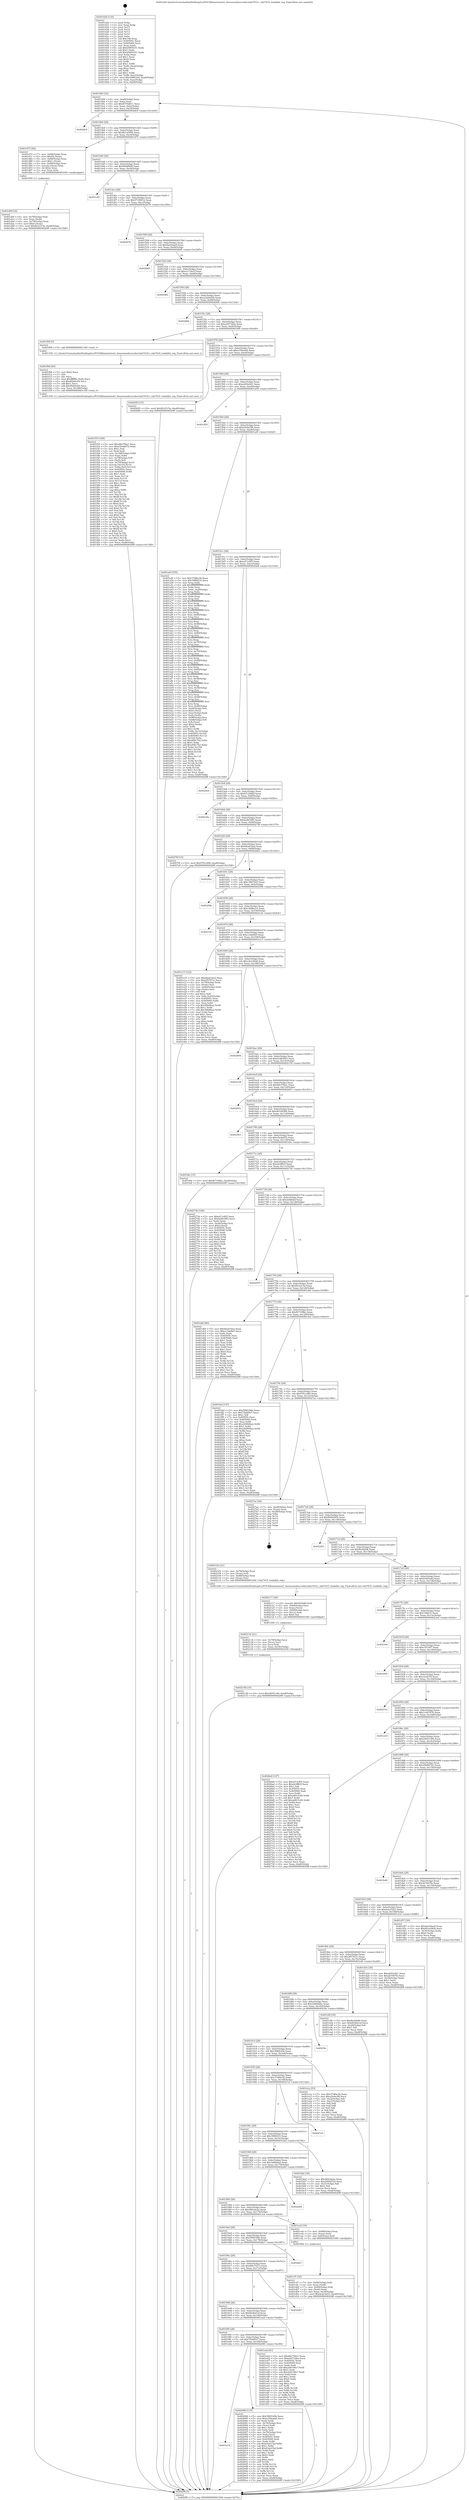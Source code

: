 digraph "0x401420" {
  label = "0x401420 (/mnt/c/Users/mathe/Desktop/tcc/POCII/binaries/extr_linuxsoundsoccodecstda7419.c_tda7419_readable_reg_Final-ollvm.out::main(0))"
  labelloc = "t"
  node[shape=record]

  Entry [label="",width=0.3,height=0.3,shape=circle,fillcolor=black,style=filled]
  "0x401494" [label="{
     0x401494 [32]\l
     | [instrs]\l
     &nbsp;&nbsp;0x401494 \<+6\>: mov -0xa8(%rbp),%eax\l
     &nbsp;&nbsp;0x40149a \<+2\>: mov %eax,%ecx\l
     &nbsp;&nbsp;0x40149c \<+6\>: sub $0x83702811,%ecx\l
     &nbsp;&nbsp;0x4014a2 \<+6\>: mov %eax,-0xbc(%rbp)\l
     &nbsp;&nbsp;0x4014a8 \<+6\>: mov %ecx,-0xc0(%rbp)\l
     &nbsp;&nbsp;0x4014ae \<+6\>: je 00000000004028c9 \<main+0x14a9\>\l
  }"]
  "0x4028c9" [label="{
     0x4028c9\l
  }", style=dashed]
  "0x4014b4" [label="{
     0x4014b4 [28]\l
     | [instrs]\l
     &nbsp;&nbsp;0x4014b4 \<+5\>: jmp 00000000004014b9 \<main+0x99\>\l
     &nbsp;&nbsp;0x4014b9 \<+6\>: mov -0xbc(%rbp),%eax\l
     &nbsp;&nbsp;0x4014bf \<+5\>: sub $0x8b1e0404,%eax\l
     &nbsp;&nbsp;0x4014c4 \<+6\>: mov %eax,-0xc4(%rbp)\l
     &nbsp;&nbsp;0x4014ca \<+6\>: je 0000000000401d75 \<main+0x955\>\l
  }"]
  Exit [label="",width=0.3,height=0.3,shape=circle,fillcolor=black,style=filled,peripheries=2]
  "0x401d75" [label="{
     0x401d75 [42]\l
     | [instrs]\l
     &nbsp;&nbsp;0x401d75 \<+7\>: mov -0x88(%rbp),%rax\l
     &nbsp;&nbsp;0x401d7c \<+6\>: movl $0x64,(%rax)\l
     &nbsp;&nbsp;0x401d82 \<+4\>: mov -0x80(%rbp),%rax\l
     &nbsp;&nbsp;0x401d86 \<+6\>: movl $0x1,(%rax)\l
     &nbsp;&nbsp;0x401d8c \<+4\>: mov -0x80(%rbp),%rax\l
     &nbsp;&nbsp;0x401d90 \<+3\>: movslq (%rax),%rax\l
     &nbsp;&nbsp;0x401d93 \<+4\>: shl $0x2,%rax\l
     &nbsp;&nbsp;0x401d97 \<+3\>: mov %rax,%rdi\l
     &nbsp;&nbsp;0x401d9a \<+5\>: call 0000000000401050 \<malloc@plt\>\l
     | [calls]\l
     &nbsp;&nbsp;0x401050 \{1\} (unknown)\l
  }"]
  "0x4014d0" [label="{
     0x4014d0 [28]\l
     | [instrs]\l
     &nbsp;&nbsp;0x4014d0 \<+5\>: jmp 00000000004014d5 \<main+0xb5\>\l
     &nbsp;&nbsp;0x4014d5 \<+6\>: mov -0xbc(%rbp),%eax\l
     &nbsp;&nbsp;0x4014db \<+5\>: sub $0x8f4df6d9,%eax\l
     &nbsp;&nbsp;0x4014e0 \<+6\>: mov %eax,-0xc8(%rbp)\l
     &nbsp;&nbsp;0x4014e6 \<+6\>: je 0000000000401cd5 \<main+0x8b5\>\l
  }"]
  "0x402149" [label="{
     0x402149 [15]\l
     | [instrs]\l
     &nbsp;&nbsp;0x402149 \<+10\>: movl $0x24051c84,-0xa8(%rbp)\l
     &nbsp;&nbsp;0x402153 \<+5\>: jmp 00000000004029ff \<main+0x15df\>\l
  }"]
  "0x401cd5" [label="{
     0x401cd5\l
  }", style=dashed]
  "0x4014ec" [label="{
     0x4014ec [28]\l
     | [instrs]\l
     &nbsp;&nbsp;0x4014ec \<+5\>: jmp 00000000004014f1 \<main+0xd1\>\l
     &nbsp;&nbsp;0x4014f1 \<+6\>: mov -0xbc(%rbp),%eax\l
     &nbsp;&nbsp;0x4014f7 \<+5\>: sub $0x971f6812,%eax\l
     &nbsp;&nbsp;0x4014fc \<+6\>: mov %eax,-0xcc(%rbp)\l
     &nbsp;&nbsp;0x401502 \<+6\>: je 0000000000402676 \<main+0x1256\>\l
  }"]
  "0x402134" [label="{
     0x402134 [21]\l
     | [instrs]\l
     &nbsp;&nbsp;0x402134 \<+4\>: mov -0x78(%rbp),%rcx\l
     &nbsp;&nbsp;0x402138 \<+3\>: mov (%rcx),%rcx\l
     &nbsp;&nbsp;0x40213b \<+3\>: mov %rcx,%rdi\l
     &nbsp;&nbsp;0x40213e \<+6\>: mov %eax,-0x18c(%rbp)\l
     &nbsp;&nbsp;0x402144 \<+5\>: call 0000000000401030 \<free@plt\>\l
     | [calls]\l
     &nbsp;&nbsp;0x401030 \{1\} (unknown)\l
  }"]
  "0x402676" [label="{
     0x402676\l
  }", style=dashed]
  "0x401508" [label="{
     0x401508 [28]\l
     | [instrs]\l
     &nbsp;&nbsp;0x401508 \<+5\>: jmp 000000000040150d \<main+0xed\>\l
     &nbsp;&nbsp;0x40150d \<+6\>: mov -0xbc(%rbp),%eax\l
     &nbsp;&nbsp;0x401513 \<+5\>: sub $0x9ae5daa9,%eax\l
     &nbsp;&nbsp;0x401518 \<+6\>: mov %eax,-0xd0(%rbp)\l
     &nbsp;&nbsp;0x40151e \<+6\>: je 0000000000402685 \<main+0x1265\>\l
  }"]
  "0x402117" [label="{
     0x402117 [29]\l
     | [instrs]\l
     &nbsp;&nbsp;0x402117 \<+10\>: movabs $0x4030d6,%rdi\l
     &nbsp;&nbsp;0x402121 \<+4\>: mov -0x68(%rbp),%rcx\l
     &nbsp;&nbsp;0x402125 \<+2\>: mov %eax,(%rcx)\l
     &nbsp;&nbsp;0x402127 \<+4\>: mov -0x68(%rbp),%rcx\l
     &nbsp;&nbsp;0x40212b \<+2\>: mov (%rcx),%esi\l
     &nbsp;&nbsp;0x40212d \<+2\>: mov $0x0,%al\l
     &nbsp;&nbsp;0x40212f \<+5\>: call 0000000000401040 \<printf@plt\>\l
     | [calls]\l
     &nbsp;&nbsp;0x401040 \{1\} (unknown)\l
  }"]
  "0x402685" [label="{
     0x402685\l
  }", style=dashed]
  "0x401524" [label="{
     0x401524 [28]\l
     | [instrs]\l
     &nbsp;&nbsp;0x401524 \<+5\>: jmp 0000000000401529 \<main+0x109\>\l
     &nbsp;&nbsp;0x401529 \<+6\>: mov -0xbc(%rbp),%eax\l
     &nbsp;&nbsp;0x40152f \<+5\>: sub $0xa1c7da1f,%eax\l
     &nbsp;&nbsp;0x401534 \<+6\>: mov %eax,-0xd4(%rbp)\l
     &nbsp;&nbsp;0x40153a \<+6\>: je 000000000040296b \<main+0x154b\>\l
  }"]
  "0x401a10" [label="{
     0x401a10\l
  }", style=dashed]
  "0x40296b" [label="{
     0x40296b\l
  }", style=dashed]
  "0x401540" [label="{
     0x401540 [28]\l
     | [instrs]\l
     &nbsp;&nbsp;0x401540 \<+5\>: jmp 0000000000401545 \<main+0x125\>\l
     &nbsp;&nbsp;0x401545 \<+6\>: mov -0xbc(%rbp),%eax\l
     &nbsp;&nbsp;0x40154b \<+5\>: sub $0xa2284d36,%eax\l
     &nbsp;&nbsp;0x401550 \<+6\>: mov %eax,-0xd8(%rbp)\l
     &nbsp;&nbsp;0x401556 \<+6\>: je 000000000040280b \<main+0x13eb\>\l
  }"]
  "0x402080" [label="{
     0x402080 [115]\l
     | [instrs]\l
     &nbsp;&nbsp;0x402080 \<+5\>: mov $0x599f100b,%eax\l
     &nbsp;&nbsp;0x402085 \<+5\>: mov $0xa358eb44,%ecx\l
     &nbsp;&nbsp;0x40208a \<+2\>: xor %edx,%edx\l
     &nbsp;&nbsp;0x40208c \<+4\>: mov -0x70(%rbp),%rsi\l
     &nbsp;&nbsp;0x402090 \<+2\>: mov (%rsi),%edi\l
     &nbsp;&nbsp;0x402092 \<+3\>: sub $0x1,%edx\l
     &nbsp;&nbsp;0x402095 \<+2\>: sub %edx,%edi\l
     &nbsp;&nbsp;0x402097 \<+4\>: mov -0x70(%rbp),%rsi\l
     &nbsp;&nbsp;0x40209b \<+2\>: mov %edi,(%rsi)\l
     &nbsp;&nbsp;0x40209d \<+7\>: mov 0x40505c,%edx\l
     &nbsp;&nbsp;0x4020a4 \<+7\>: mov 0x405060,%edi\l
     &nbsp;&nbsp;0x4020ab \<+3\>: mov %edx,%r8d\l
     &nbsp;&nbsp;0x4020ae \<+7\>: sub $0x63ab15af,%r8d\l
     &nbsp;&nbsp;0x4020b5 \<+4\>: sub $0x1,%r8d\l
     &nbsp;&nbsp;0x4020b9 \<+7\>: add $0x63ab15af,%r8d\l
     &nbsp;&nbsp;0x4020c0 \<+4\>: imul %r8d,%edx\l
     &nbsp;&nbsp;0x4020c4 \<+3\>: and $0x1,%edx\l
     &nbsp;&nbsp;0x4020c7 \<+3\>: cmp $0x0,%edx\l
     &nbsp;&nbsp;0x4020ca \<+4\>: sete %r9b\l
     &nbsp;&nbsp;0x4020ce \<+3\>: cmp $0xa,%edi\l
     &nbsp;&nbsp;0x4020d1 \<+4\>: setl %r10b\l
     &nbsp;&nbsp;0x4020d5 \<+3\>: mov %r9b,%r11b\l
     &nbsp;&nbsp;0x4020d8 \<+3\>: and %r10b,%r11b\l
     &nbsp;&nbsp;0x4020db \<+3\>: xor %r10b,%r9b\l
     &nbsp;&nbsp;0x4020de \<+3\>: or %r9b,%r11b\l
     &nbsp;&nbsp;0x4020e1 \<+4\>: test $0x1,%r11b\l
     &nbsp;&nbsp;0x4020e5 \<+3\>: cmovne %ecx,%eax\l
     &nbsp;&nbsp;0x4020e8 \<+6\>: mov %eax,-0xa8(%rbp)\l
     &nbsp;&nbsp;0x4020ee \<+5\>: jmp 00000000004029ff \<main+0x15df\>\l
  }"]
  "0x40280b" [label="{
     0x40280b\l
  }", style=dashed]
  "0x40155c" [label="{
     0x40155c [28]\l
     | [instrs]\l
     &nbsp;&nbsp;0x40155c \<+5\>: jmp 0000000000401561 \<main+0x141\>\l
     &nbsp;&nbsp;0x401561 \<+6\>: mov -0xbc(%rbp),%eax\l
     &nbsp;&nbsp;0x401567 \<+5\>: sub $0xa30732ba,%eax\l
     &nbsp;&nbsp;0x40156c \<+6\>: mov %eax,-0xdc(%rbp)\l
     &nbsp;&nbsp;0x401572 \<+6\>: je 0000000000401f08 \<main+0xae8\>\l
  }"]
  "0x401f35" [label="{
     0x401f35 [169]\l
     | [instrs]\l
     &nbsp;&nbsp;0x401f35 \<+5\>: mov $0xd6e75be1,%ecx\l
     &nbsp;&nbsp;0x401f3a \<+5\>: mov $0xe5e4dd7b,%edx\l
     &nbsp;&nbsp;0x401f3f \<+3\>: mov $0x1,%sil\l
     &nbsp;&nbsp;0x401f42 \<+2\>: xor %edi,%edi\l
     &nbsp;&nbsp;0x401f44 \<+7\>: mov -0x188(%rbp),%r8d\l
     &nbsp;&nbsp;0x401f4b \<+4\>: imul %eax,%r8d\l
     &nbsp;&nbsp;0x401f4f \<+4\>: mov -0x78(%rbp),%r9\l
     &nbsp;&nbsp;0x401f53 \<+3\>: mov (%r9),%r9\l
     &nbsp;&nbsp;0x401f56 \<+4\>: mov -0x70(%rbp),%r10\l
     &nbsp;&nbsp;0x401f5a \<+3\>: movslq (%r10),%r10\l
     &nbsp;&nbsp;0x401f5d \<+4\>: mov %r8d,(%r9,%r10,4)\l
     &nbsp;&nbsp;0x401f61 \<+7\>: mov 0x40505c,%eax\l
     &nbsp;&nbsp;0x401f68 \<+8\>: mov 0x405060,%r8d\l
     &nbsp;&nbsp;0x401f70 \<+3\>: sub $0x1,%edi\l
     &nbsp;&nbsp;0x401f73 \<+3\>: mov %eax,%r11d\l
     &nbsp;&nbsp;0x401f76 \<+3\>: add %edi,%r11d\l
     &nbsp;&nbsp;0x401f79 \<+4\>: imul %r11d,%eax\l
     &nbsp;&nbsp;0x401f7d \<+3\>: and $0x1,%eax\l
     &nbsp;&nbsp;0x401f80 \<+3\>: cmp $0x0,%eax\l
     &nbsp;&nbsp;0x401f83 \<+3\>: sete %bl\l
     &nbsp;&nbsp;0x401f86 \<+4\>: cmp $0xa,%r8d\l
     &nbsp;&nbsp;0x401f8a \<+4\>: setl %r14b\l
     &nbsp;&nbsp;0x401f8e \<+3\>: mov %bl,%r15b\l
     &nbsp;&nbsp;0x401f91 \<+4\>: xor $0xff,%r15b\l
     &nbsp;&nbsp;0x401f95 \<+3\>: mov %r14b,%r12b\l
     &nbsp;&nbsp;0x401f98 \<+4\>: xor $0xff,%r12b\l
     &nbsp;&nbsp;0x401f9c \<+4\>: xor $0x0,%sil\l
     &nbsp;&nbsp;0x401fa0 \<+3\>: mov %r15b,%r13b\l
     &nbsp;&nbsp;0x401fa3 \<+4\>: and $0x0,%r13b\l
     &nbsp;&nbsp;0x401fa7 \<+3\>: and %sil,%bl\l
     &nbsp;&nbsp;0x401faa \<+3\>: mov %r12b,%al\l
     &nbsp;&nbsp;0x401fad \<+2\>: and $0x0,%al\l
     &nbsp;&nbsp;0x401faf \<+3\>: and %sil,%r14b\l
     &nbsp;&nbsp;0x401fb2 \<+3\>: or %bl,%r13b\l
     &nbsp;&nbsp;0x401fb5 \<+3\>: or %r14b,%al\l
     &nbsp;&nbsp;0x401fb8 \<+3\>: xor %al,%r13b\l
     &nbsp;&nbsp;0x401fbb \<+3\>: or %r12b,%r15b\l
     &nbsp;&nbsp;0x401fbe \<+4\>: xor $0xff,%r15b\l
     &nbsp;&nbsp;0x401fc2 \<+4\>: or $0x0,%sil\l
     &nbsp;&nbsp;0x401fc6 \<+3\>: and %sil,%r15b\l
     &nbsp;&nbsp;0x401fc9 \<+3\>: or %r15b,%r13b\l
     &nbsp;&nbsp;0x401fcc \<+4\>: test $0x1,%r13b\l
     &nbsp;&nbsp;0x401fd0 \<+3\>: cmovne %edx,%ecx\l
     &nbsp;&nbsp;0x401fd3 \<+6\>: mov %ecx,-0xa8(%rbp)\l
     &nbsp;&nbsp;0x401fd9 \<+5\>: jmp 00000000004029ff \<main+0x15df\>\l
  }"]
  "0x401f08" [label="{
     0x401f08 [5]\l
     | [instrs]\l
     &nbsp;&nbsp;0x401f08 \<+5\>: call 0000000000401160 \<next_i\>\l
     | [calls]\l
     &nbsp;&nbsp;0x401160 \{1\} (/mnt/c/Users/mathe/Desktop/tcc/POCII/binaries/extr_linuxsoundsoccodecstda7419.c_tda7419_readable_reg_Final-ollvm.out::next_i)\l
  }"]
  "0x401578" [label="{
     0x401578 [28]\l
     | [instrs]\l
     &nbsp;&nbsp;0x401578 \<+5\>: jmp 000000000040157d \<main+0x15d\>\l
     &nbsp;&nbsp;0x40157d \<+6\>: mov -0xbc(%rbp),%eax\l
     &nbsp;&nbsp;0x401583 \<+5\>: sub $0xa358eb44,%eax\l
     &nbsp;&nbsp;0x401588 \<+6\>: mov %eax,-0xe0(%rbp)\l
     &nbsp;&nbsp;0x40158e \<+6\>: je 00000000004020f3 \<main+0xcd3\>\l
  }"]
  "0x401f0d" [label="{
     0x401f0d [40]\l
     | [instrs]\l
     &nbsp;&nbsp;0x401f0d \<+5\>: mov $0x2,%ecx\l
     &nbsp;&nbsp;0x401f12 \<+1\>: cltd\l
     &nbsp;&nbsp;0x401f13 \<+2\>: idiv %ecx\l
     &nbsp;&nbsp;0x401f15 \<+6\>: imul $0xfffffffe,%edx,%ecx\l
     &nbsp;&nbsp;0x401f1b \<+6\>: sub $0x4f2b6c84,%ecx\l
     &nbsp;&nbsp;0x401f21 \<+3\>: add $0x1,%ecx\l
     &nbsp;&nbsp;0x401f24 \<+6\>: add $0x4f2b6c84,%ecx\l
     &nbsp;&nbsp;0x401f2a \<+6\>: mov %ecx,-0x188(%rbp)\l
     &nbsp;&nbsp;0x401f30 \<+5\>: call 0000000000401160 \<next_i\>\l
     | [calls]\l
     &nbsp;&nbsp;0x401160 \{1\} (/mnt/c/Users/mathe/Desktop/tcc/POCII/binaries/extr_linuxsoundsoccodecstda7419.c_tda7419_readable_reg_Final-ollvm.out::next_i)\l
  }"]
  "0x4020f3" [label="{
     0x4020f3 [15]\l
     | [instrs]\l
     &nbsp;&nbsp;0x4020f3 \<+10\>: movl $0xf0c2315a,-0xa8(%rbp)\l
     &nbsp;&nbsp;0x4020fd \<+5\>: jmp 00000000004029ff \<main+0x15df\>\l
  }"]
  "0x401594" [label="{
     0x401594 [28]\l
     | [instrs]\l
     &nbsp;&nbsp;0x401594 \<+5\>: jmp 0000000000401599 \<main+0x179\>\l
     &nbsp;&nbsp;0x401599 \<+6\>: mov -0xbc(%rbp),%eax\l
     &nbsp;&nbsp;0x40159f \<+5\>: sub $0xa493e421,%eax\l
     &nbsp;&nbsp;0x4015a4 \<+6\>: mov %eax,-0xe4(%rbp)\l
     &nbsp;&nbsp;0x4015aa \<+6\>: je 0000000000401d39 \<main+0x919\>\l
  }"]
  "0x4019f4" [label="{
     0x4019f4 [28]\l
     | [instrs]\l
     &nbsp;&nbsp;0x4019f4 \<+5\>: jmp 00000000004019f9 \<main+0x5d9\>\l
     &nbsp;&nbsp;0x4019f9 \<+6\>: mov -0xbc(%rbp),%eax\l
     &nbsp;&nbsp;0x4019ff \<+5\>: sub $0x75afd5e7,%eax\l
     &nbsp;&nbsp;0x401a04 \<+6\>: mov %eax,-0x184(%rbp)\l
     &nbsp;&nbsp;0x401a0a \<+6\>: je 0000000000402080 \<main+0xc60\>\l
  }"]
  "0x401d39" [label="{
     0x401d39\l
  }", style=dashed]
  "0x4015b0" [label="{
     0x4015b0 [28]\l
     | [instrs]\l
     &nbsp;&nbsp;0x4015b0 \<+5\>: jmp 00000000004015b5 \<main+0x195\>\l
     &nbsp;&nbsp;0x4015b5 \<+6\>: mov -0xbc(%rbp),%eax\l
     &nbsp;&nbsp;0x4015bb \<+5\>: sub $0xa5e9a3f6,%eax\l
     &nbsp;&nbsp;0x4015c0 \<+6\>: mov %eax,-0xe8(%rbp)\l
     &nbsp;&nbsp;0x4015c6 \<+6\>: je 0000000000401a4f \<main+0x62f\>\l
  }"]
  "0x401ead" [label="{
     0x401ead [91]\l
     | [instrs]\l
     &nbsp;&nbsp;0x401ead \<+5\>: mov $0xd6e75be1,%eax\l
     &nbsp;&nbsp;0x401eb2 \<+5\>: mov $0xa30732ba,%ecx\l
     &nbsp;&nbsp;0x401eb7 \<+7\>: mov 0x40505c,%edx\l
     &nbsp;&nbsp;0x401ebe \<+7\>: mov 0x405060,%esi\l
     &nbsp;&nbsp;0x401ec5 \<+2\>: mov %edx,%edi\l
     &nbsp;&nbsp;0x401ec7 \<+6\>: add $0x2d4196a7,%edi\l
     &nbsp;&nbsp;0x401ecd \<+3\>: sub $0x1,%edi\l
     &nbsp;&nbsp;0x401ed0 \<+6\>: sub $0x2d4196a7,%edi\l
     &nbsp;&nbsp;0x401ed6 \<+3\>: imul %edi,%edx\l
     &nbsp;&nbsp;0x401ed9 \<+3\>: and $0x1,%edx\l
     &nbsp;&nbsp;0x401edc \<+3\>: cmp $0x0,%edx\l
     &nbsp;&nbsp;0x401edf \<+4\>: sete %r8b\l
     &nbsp;&nbsp;0x401ee3 \<+3\>: cmp $0xa,%esi\l
     &nbsp;&nbsp;0x401ee6 \<+4\>: setl %r9b\l
     &nbsp;&nbsp;0x401eea \<+3\>: mov %r8b,%r10b\l
     &nbsp;&nbsp;0x401eed \<+3\>: and %r9b,%r10b\l
     &nbsp;&nbsp;0x401ef0 \<+3\>: xor %r9b,%r8b\l
     &nbsp;&nbsp;0x401ef3 \<+3\>: or %r8b,%r10b\l
     &nbsp;&nbsp;0x401ef6 \<+4\>: test $0x1,%r10b\l
     &nbsp;&nbsp;0x401efa \<+3\>: cmovne %ecx,%eax\l
     &nbsp;&nbsp;0x401efd \<+6\>: mov %eax,-0xa8(%rbp)\l
     &nbsp;&nbsp;0x401f03 \<+5\>: jmp 00000000004029ff \<main+0x15df\>\l
  }"]
  "0x401a4f" [label="{
     0x401a4f [355]\l
     | [instrs]\l
     &nbsp;&nbsp;0x401a4f \<+5\>: mov $0x37df4e3b,%eax\l
     &nbsp;&nbsp;0x401a54 \<+5\>: mov $0x39f9f233,%ecx\l
     &nbsp;&nbsp;0x401a59 \<+3\>: mov %rsp,%rdx\l
     &nbsp;&nbsp;0x401a5c \<+4\>: add $0xfffffffffffffff0,%rdx\l
     &nbsp;&nbsp;0x401a60 \<+3\>: mov %rdx,%rsp\l
     &nbsp;&nbsp;0x401a63 \<+7\>: mov %rdx,-0xa0(%rbp)\l
     &nbsp;&nbsp;0x401a6a \<+3\>: mov %rsp,%rdx\l
     &nbsp;&nbsp;0x401a6d \<+4\>: add $0xfffffffffffffff0,%rdx\l
     &nbsp;&nbsp;0x401a71 \<+3\>: mov %rdx,%rsp\l
     &nbsp;&nbsp;0x401a74 \<+3\>: mov %rsp,%rsi\l
     &nbsp;&nbsp;0x401a77 \<+4\>: add $0xfffffffffffffff0,%rsi\l
     &nbsp;&nbsp;0x401a7b \<+3\>: mov %rsi,%rsp\l
     &nbsp;&nbsp;0x401a7e \<+7\>: mov %rsi,-0x98(%rbp)\l
     &nbsp;&nbsp;0x401a85 \<+3\>: mov %rsp,%rsi\l
     &nbsp;&nbsp;0x401a88 \<+4\>: add $0xfffffffffffffff0,%rsi\l
     &nbsp;&nbsp;0x401a8c \<+3\>: mov %rsi,%rsp\l
     &nbsp;&nbsp;0x401a8f \<+7\>: mov %rsi,-0x90(%rbp)\l
     &nbsp;&nbsp;0x401a96 \<+3\>: mov %rsp,%rsi\l
     &nbsp;&nbsp;0x401a99 \<+4\>: add $0xfffffffffffffff0,%rsi\l
     &nbsp;&nbsp;0x401a9d \<+3\>: mov %rsi,%rsp\l
     &nbsp;&nbsp;0x401aa0 \<+7\>: mov %rsi,-0x88(%rbp)\l
     &nbsp;&nbsp;0x401aa7 \<+3\>: mov %rsp,%rsi\l
     &nbsp;&nbsp;0x401aaa \<+4\>: add $0xfffffffffffffff0,%rsi\l
     &nbsp;&nbsp;0x401aae \<+3\>: mov %rsi,%rsp\l
     &nbsp;&nbsp;0x401ab1 \<+4\>: mov %rsi,-0x80(%rbp)\l
     &nbsp;&nbsp;0x401ab5 \<+3\>: mov %rsp,%rsi\l
     &nbsp;&nbsp;0x401ab8 \<+4\>: add $0xfffffffffffffff0,%rsi\l
     &nbsp;&nbsp;0x401abc \<+3\>: mov %rsi,%rsp\l
     &nbsp;&nbsp;0x401abf \<+4\>: mov %rsi,-0x78(%rbp)\l
     &nbsp;&nbsp;0x401ac3 \<+3\>: mov %rsp,%rsi\l
     &nbsp;&nbsp;0x401ac6 \<+4\>: add $0xfffffffffffffff0,%rsi\l
     &nbsp;&nbsp;0x401aca \<+3\>: mov %rsi,%rsp\l
     &nbsp;&nbsp;0x401acd \<+4\>: mov %rsi,-0x70(%rbp)\l
     &nbsp;&nbsp;0x401ad1 \<+3\>: mov %rsp,%rsi\l
     &nbsp;&nbsp;0x401ad4 \<+4\>: add $0xfffffffffffffff0,%rsi\l
     &nbsp;&nbsp;0x401ad8 \<+3\>: mov %rsi,%rsp\l
     &nbsp;&nbsp;0x401adb \<+4\>: mov %rsi,-0x68(%rbp)\l
     &nbsp;&nbsp;0x401adf \<+3\>: mov %rsp,%rsi\l
     &nbsp;&nbsp;0x401ae2 \<+4\>: add $0xfffffffffffffff0,%rsi\l
     &nbsp;&nbsp;0x401ae6 \<+3\>: mov %rsi,%rsp\l
     &nbsp;&nbsp;0x401ae9 \<+4\>: mov %rsi,-0x60(%rbp)\l
     &nbsp;&nbsp;0x401aed \<+3\>: mov %rsp,%rsi\l
     &nbsp;&nbsp;0x401af0 \<+4\>: add $0xfffffffffffffff0,%rsi\l
     &nbsp;&nbsp;0x401af4 \<+3\>: mov %rsi,%rsp\l
     &nbsp;&nbsp;0x401af7 \<+4\>: mov %rsi,-0x58(%rbp)\l
     &nbsp;&nbsp;0x401afb \<+3\>: mov %rsp,%rsi\l
     &nbsp;&nbsp;0x401afe \<+4\>: add $0xfffffffffffffff0,%rsi\l
     &nbsp;&nbsp;0x401b02 \<+3\>: mov %rsi,%rsp\l
     &nbsp;&nbsp;0x401b05 \<+4\>: mov %rsi,-0x50(%rbp)\l
     &nbsp;&nbsp;0x401b09 \<+3\>: mov %rsp,%rsi\l
     &nbsp;&nbsp;0x401b0c \<+4\>: add $0xfffffffffffffff0,%rsi\l
     &nbsp;&nbsp;0x401b10 \<+3\>: mov %rsi,%rsp\l
     &nbsp;&nbsp;0x401b13 \<+4\>: mov %rsi,-0x48(%rbp)\l
     &nbsp;&nbsp;0x401b17 \<+3\>: mov %rsp,%rsi\l
     &nbsp;&nbsp;0x401b1a \<+4\>: add $0xfffffffffffffff0,%rsi\l
     &nbsp;&nbsp;0x401b1e \<+3\>: mov %rsi,%rsp\l
     &nbsp;&nbsp;0x401b21 \<+4\>: mov %rsi,-0x40(%rbp)\l
     &nbsp;&nbsp;0x401b25 \<+7\>: mov -0xa0(%rbp),%rsi\l
     &nbsp;&nbsp;0x401b2c \<+6\>: movl $0x0,(%rsi)\l
     &nbsp;&nbsp;0x401b32 \<+6\>: mov -0xac(%rbp),%edi\l
     &nbsp;&nbsp;0x401b38 \<+2\>: mov %edi,(%rdx)\l
     &nbsp;&nbsp;0x401b3a \<+7\>: mov -0x98(%rbp),%rsi\l
     &nbsp;&nbsp;0x401b41 \<+7\>: mov -0xb8(%rbp),%r8\l
     &nbsp;&nbsp;0x401b48 \<+3\>: mov %r8,(%rsi)\l
     &nbsp;&nbsp;0x401b4b \<+3\>: cmpl $0x2,(%rdx)\l
     &nbsp;&nbsp;0x401b4e \<+4\>: setne %r9b\l
     &nbsp;&nbsp;0x401b52 \<+4\>: and $0x1,%r9b\l
     &nbsp;&nbsp;0x401b56 \<+4\>: mov %r9b,-0x31(%rbp)\l
     &nbsp;&nbsp;0x401b5a \<+8\>: mov 0x40505c,%r10d\l
     &nbsp;&nbsp;0x401b62 \<+8\>: mov 0x405060,%r11d\l
     &nbsp;&nbsp;0x401b6a \<+3\>: mov %r10d,%ebx\l
     &nbsp;&nbsp;0x401b6d \<+6\>: sub $0xd9bc7b2,%ebx\l
     &nbsp;&nbsp;0x401b73 \<+3\>: sub $0x1,%ebx\l
     &nbsp;&nbsp;0x401b76 \<+6\>: add $0xd9bc7b2,%ebx\l
     &nbsp;&nbsp;0x401b7c \<+4\>: imul %ebx,%r10d\l
     &nbsp;&nbsp;0x401b80 \<+4\>: and $0x1,%r10d\l
     &nbsp;&nbsp;0x401b84 \<+4\>: cmp $0x0,%r10d\l
     &nbsp;&nbsp;0x401b88 \<+4\>: sete %r9b\l
     &nbsp;&nbsp;0x401b8c \<+4\>: cmp $0xa,%r11d\l
     &nbsp;&nbsp;0x401b90 \<+4\>: setl %r14b\l
     &nbsp;&nbsp;0x401b94 \<+3\>: mov %r9b,%r15b\l
     &nbsp;&nbsp;0x401b97 \<+3\>: and %r14b,%r15b\l
     &nbsp;&nbsp;0x401b9a \<+3\>: xor %r14b,%r9b\l
     &nbsp;&nbsp;0x401b9d \<+3\>: or %r9b,%r15b\l
     &nbsp;&nbsp;0x401ba0 \<+4\>: test $0x1,%r15b\l
     &nbsp;&nbsp;0x401ba4 \<+3\>: cmovne %ecx,%eax\l
     &nbsp;&nbsp;0x401ba7 \<+6\>: mov %eax,-0xa8(%rbp)\l
     &nbsp;&nbsp;0x401bad \<+5\>: jmp 00000000004029ff \<main+0x15df\>\l
  }"]
  "0x4015cc" [label="{
     0x4015cc [28]\l
     | [instrs]\l
     &nbsp;&nbsp;0x4015cc \<+5\>: jmp 00000000004015d1 \<main+0x1b1\>\l
     &nbsp;&nbsp;0x4015d1 \<+6\>: mov -0xbc(%rbp),%eax\l
     &nbsp;&nbsp;0x4015d7 \<+5\>: sub $0xaf13cf65,%eax\l
     &nbsp;&nbsp;0x4015dc \<+6\>: mov %eax,-0xec(%rbp)\l
     &nbsp;&nbsp;0x4015e2 \<+6\>: je 00000000004029e8 \<main+0x15c8\>\l
  }"]
  "0x4019d8" [label="{
     0x4019d8 [28]\l
     | [instrs]\l
     &nbsp;&nbsp;0x4019d8 \<+5\>: jmp 00000000004019dd \<main+0x5bd\>\l
     &nbsp;&nbsp;0x4019dd \<+6\>: mov -0xbc(%rbp),%eax\l
     &nbsp;&nbsp;0x4019e3 \<+5\>: sub $0x6b3bd1ef,%eax\l
     &nbsp;&nbsp;0x4019e8 \<+6\>: mov %eax,-0x180(%rbp)\l
     &nbsp;&nbsp;0x4019ee \<+6\>: je 0000000000401ead \<main+0xa8d\>\l
  }"]
  "0x4029e8" [label="{
     0x4029e8\l
  }", style=dashed]
  "0x4015e8" [label="{
     0x4015e8 [28]\l
     | [instrs]\l
     &nbsp;&nbsp;0x4015e8 \<+5\>: jmp 00000000004015ed \<main+0x1cd\>\l
     &nbsp;&nbsp;0x4015ed \<+6\>: mov -0xbc(%rbp),%eax\l
     &nbsp;&nbsp;0x4015f3 \<+5\>: sub $0xb7c20fdd,%eax\l
     &nbsp;&nbsp;0x4015f8 \<+6\>: mov %eax,-0xf0(%rbp)\l
     &nbsp;&nbsp;0x4015fe \<+6\>: je 000000000040234a \<main+0xf2a\>\l
  }"]
  "0x4022b7" [label="{
     0x4022b7\l
  }", style=dashed]
  "0x40234a" [label="{
     0x40234a\l
  }", style=dashed]
  "0x401604" [label="{
     0x401604 [28]\l
     | [instrs]\l
     &nbsp;&nbsp;0x401604 \<+5\>: jmp 0000000000401609 \<main+0x1e9\>\l
     &nbsp;&nbsp;0x401609 \<+6\>: mov -0xbc(%rbp),%eax\l
     &nbsp;&nbsp;0x40160f \<+5\>: sub $0xba9039f3,%eax\l
     &nbsp;&nbsp;0x401614 \<+6\>: mov %eax,-0xf4(%rbp)\l
     &nbsp;&nbsp;0x40161a \<+6\>: je 000000000040279f \<main+0x137f\>\l
  }"]
  "0x4019bc" [label="{
     0x4019bc [28]\l
     | [instrs]\l
     &nbsp;&nbsp;0x4019bc \<+5\>: jmp 00000000004019c1 \<main+0x5a1\>\l
     &nbsp;&nbsp;0x4019c1 \<+6\>: mov -0xbc(%rbp),%eax\l
     &nbsp;&nbsp;0x4019c7 \<+5\>: sub $0x69b75273,%eax\l
     &nbsp;&nbsp;0x4019cc \<+6\>: mov %eax,-0x17c(%rbp)\l
     &nbsp;&nbsp;0x4019d2 \<+6\>: je 00000000004022b7 \<main+0xe97\>\l
  }"]
  "0x40279f" [label="{
     0x40279f [15]\l
     | [instrs]\l
     &nbsp;&nbsp;0x40279f \<+10\>: movl $0xf781cd96,-0xa8(%rbp)\l
     &nbsp;&nbsp;0x4027a9 \<+5\>: jmp 00000000004029ff \<main+0x15df\>\l
  }"]
  "0x401620" [label="{
     0x401620 [28]\l
     | [instrs]\l
     &nbsp;&nbsp;0x401620 \<+5\>: jmp 0000000000401625 \<main+0x205\>\l
     &nbsp;&nbsp;0x401625 \<+6\>: mov -0xbc(%rbp),%eax\l
     &nbsp;&nbsp;0x40162b \<+5\>: sub $0xbba41be2,%eax\l
     &nbsp;&nbsp;0x401630 \<+6\>: mov %eax,-0xf8(%rbp)\l
     &nbsp;&nbsp;0x401636 \<+6\>: je 000000000040282c \<main+0x140c\>\l
  }"]
  "0x4028a7" [label="{
     0x4028a7\l
  }", style=dashed]
  "0x40282c" [label="{
     0x40282c\l
  }", style=dashed]
  "0x40163c" [label="{
     0x40163c [28]\l
     | [instrs]\l
     &nbsp;&nbsp;0x40163c \<+5\>: jmp 0000000000401641 \<main+0x221\>\l
     &nbsp;&nbsp;0x401641 \<+6\>: mov -0xbc(%rbp),%eax\l
     &nbsp;&nbsp;0x401647 \<+5\>: sub $0xc3847b43,%eax\l
     &nbsp;&nbsp;0x40164c \<+6\>: mov %eax,-0xfc(%rbp)\l
     &nbsp;&nbsp;0x401652 \<+6\>: je 000000000040259b \<main+0x117b\>\l
  }"]
  "0x401d9f" [label="{
     0x401d9f [32]\l
     | [instrs]\l
     &nbsp;&nbsp;0x401d9f \<+4\>: mov -0x78(%rbp),%rdi\l
     &nbsp;&nbsp;0x401da3 \<+3\>: mov %rax,(%rdi)\l
     &nbsp;&nbsp;0x401da6 \<+4\>: mov -0x70(%rbp),%rax\l
     &nbsp;&nbsp;0x401daa \<+6\>: movl $0x0,(%rax)\l
     &nbsp;&nbsp;0x401db0 \<+10\>: movl $0xf0c2315a,-0xa8(%rbp)\l
     &nbsp;&nbsp;0x401dba \<+5\>: jmp 00000000004029ff \<main+0x15df\>\l
  }"]
  "0x40259b" [label="{
     0x40259b\l
  }", style=dashed]
  "0x401658" [label="{
     0x401658 [28]\l
     | [instrs]\l
     &nbsp;&nbsp;0x401658 \<+5\>: jmp 000000000040165d \<main+0x23d\>\l
     &nbsp;&nbsp;0x40165d \<+6\>: mov -0xbc(%rbp),%eax\l
     &nbsp;&nbsp;0x401663 \<+5\>: sub $0xc4d9ba14,%eax\l
     &nbsp;&nbsp;0x401668 \<+6\>: mov %eax,-0x100(%rbp)\l
     &nbsp;&nbsp;0x40166e \<+6\>: je 00000000004021eb \<main+0xdcb\>\l
  }"]
  "0x401cf7" [label="{
     0x401cf7 [36]\l
     | [instrs]\l
     &nbsp;&nbsp;0x401cf7 \<+7\>: mov -0x90(%rbp),%rdi\l
     &nbsp;&nbsp;0x401cfe \<+2\>: mov %eax,(%rdi)\l
     &nbsp;&nbsp;0x401d00 \<+7\>: mov -0x90(%rbp),%rdi\l
     &nbsp;&nbsp;0x401d07 \<+2\>: mov (%rdi),%eax\l
     &nbsp;&nbsp;0x401d09 \<+3\>: mov %eax,-0x30(%rbp)\l
     &nbsp;&nbsp;0x401d0c \<+10\>: movl $0x2e2c5223,-0xa8(%rbp)\l
     &nbsp;&nbsp;0x401d16 \<+5\>: jmp 00000000004029ff \<main+0x15df\>\l
  }"]
  "0x4021eb" [label="{
     0x4021eb\l
  }", style=dashed]
  "0x401674" [label="{
     0x401674 [28]\l
     | [instrs]\l
     &nbsp;&nbsp;0x401674 \<+5\>: jmp 0000000000401679 \<main+0x259\>\l
     &nbsp;&nbsp;0x401679 \<+6\>: mov -0xbc(%rbp),%eax\l
     &nbsp;&nbsp;0x40167f \<+5\>: sub $0xcc3ab9b5,%eax\l
     &nbsp;&nbsp;0x401684 \<+6\>: mov %eax,-0x104(%rbp)\l
     &nbsp;&nbsp;0x40168a \<+6\>: je 0000000000401e15 \<main+0x9f5\>\l
  }"]
  "0x4019a0" [label="{
     0x4019a0 [28]\l
     | [instrs]\l
     &nbsp;&nbsp;0x4019a0 \<+5\>: jmp 00000000004019a5 \<main+0x585\>\l
     &nbsp;&nbsp;0x4019a5 \<+6\>: mov -0xbc(%rbp),%eax\l
     &nbsp;&nbsp;0x4019ab \<+5\>: sub $0x599f100b,%eax\l
     &nbsp;&nbsp;0x4019b0 \<+6\>: mov %eax,-0x178(%rbp)\l
     &nbsp;&nbsp;0x4019b6 \<+6\>: je 00000000004028a7 \<main+0x1487\>\l
  }"]
  "0x401e15" [label="{
     0x401e15 [122]\l
     | [instrs]\l
     &nbsp;&nbsp;0x401e15 \<+5\>: mov $0xbba41be2,%eax\l
     &nbsp;&nbsp;0x401e1a \<+5\>: mov $0x2f5787cc,%ecx\l
     &nbsp;&nbsp;0x401e1f \<+4\>: mov -0x70(%rbp),%rdx\l
     &nbsp;&nbsp;0x401e23 \<+2\>: mov (%rdx),%esi\l
     &nbsp;&nbsp;0x401e25 \<+4\>: mov -0x80(%rbp),%rdx\l
     &nbsp;&nbsp;0x401e29 \<+2\>: cmp (%rdx),%esi\l
     &nbsp;&nbsp;0x401e2b \<+4\>: setl %dil\l
     &nbsp;&nbsp;0x401e2f \<+4\>: and $0x1,%dil\l
     &nbsp;&nbsp;0x401e33 \<+4\>: mov %dil,-0x29(%rbp)\l
     &nbsp;&nbsp;0x401e37 \<+7\>: mov 0x40505c,%esi\l
     &nbsp;&nbsp;0x401e3e \<+8\>: mov 0x405060,%r8d\l
     &nbsp;&nbsp;0x401e46 \<+3\>: mov %esi,%r9d\l
     &nbsp;&nbsp;0x401e49 \<+7\>: sub $0x5f8dfba2,%r9d\l
     &nbsp;&nbsp;0x401e50 \<+4\>: sub $0x1,%r9d\l
     &nbsp;&nbsp;0x401e54 \<+7\>: add $0x5f8dfba2,%r9d\l
     &nbsp;&nbsp;0x401e5b \<+4\>: imul %r9d,%esi\l
     &nbsp;&nbsp;0x401e5f \<+3\>: and $0x1,%esi\l
     &nbsp;&nbsp;0x401e62 \<+3\>: cmp $0x0,%esi\l
     &nbsp;&nbsp;0x401e65 \<+4\>: sete %dil\l
     &nbsp;&nbsp;0x401e69 \<+4\>: cmp $0xa,%r8d\l
     &nbsp;&nbsp;0x401e6d \<+4\>: setl %r10b\l
     &nbsp;&nbsp;0x401e71 \<+3\>: mov %dil,%r11b\l
     &nbsp;&nbsp;0x401e74 \<+3\>: and %r10b,%r11b\l
     &nbsp;&nbsp;0x401e77 \<+3\>: xor %r10b,%dil\l
     &nbsp;&nbsp;0x401e7a \<+3\>: or %dil,%r11b\l
     &nbsp;&nbsp;0x401e7d \<+4\>: test $0x1,%r11b\l
     &nbsp;&nbsp;0x401e81 \<+3\>: cmovne %ecx,%eax\l
     &nbsp;&nbsp;0x401e84 \<+6\>: mov %eax,-0xa8(%rbp)\l
     &nbsp;&nbsp;0x401e8a \<+5\>: jmp 00000000004029ff \<main+0x15df\>\l
  }"]
  "0x401690" [label="{
     0x401690 [28]\l
     | [instrs]\l
     &nbsp;&nbsp;0x401690 \<+5\>: jmp 0000000000401695 \<main+0x275\>\l
     &nbsp;&nbsp;0x401695 \<+6\>: mov -0xbc(%rbp),%eax\l
     &nbsp;&nbsp;0x40169b \<+5\>: sub $0xcde146a8,%eax\l
     &nbsp;&nbsp;0x4016a0 \<+6\>: mov %eax,-0x108(%rbp)\l
     &nbsp;&nbsp;0x4016a6 \<+6\>: je 0000000000402694 \<main+0x1274\>\l
  }"]
  "0x401ce4" [label="{
     0x401ce4 [19]\l
     | [instrs]\l
     &nbsp;&nbsp;0x401ce4 \<+7\>: mov -0x98(%rbp),%rax\l
     &nbsp;&nbsp;0x401ceb \<+3\>: mov (%rax),%rax\l
     &nbsp;&nbsp;0x401cee \<+4\>: mov 0x8(%rax),%rdi\l
     &nbsp;&nbsp;0x401cf2 \<+5\>: call 0000000000401060 \<atoi@plt\>\l
     | [calls]\l
     &nbsp;&nbsp;0x401060 \{1\} (unknown)\l
  }"]
  "0x402694" [label="{
     0x402694\l
  }", style=dashed]
  "0x4016ac" [label="{
     0x4016ac [28]\l
     | [instrs]\l
     &nbsp;&nbsp;0x4016ac \<+5\>: jmp 00000000004016b1 \<main+0x291\>\l
     &nbsp;&nbsp;0x4016b1 \<+6\>: mov -0xbc(%rbp),%eax\l
     &nbsp;&nbsp;0x4016b7 \<+5\>: sub $0xd1db5643,%eax\l
     &nbsp;&nbsp;0x4016bc \<+6\>: mov %eax,-0x10c(%rbp)\l
     &nbsp;&nbsp;0x4016c2 \<+6\>: je 0000000000402158 \<main+0xd38\>\l
  }"]
  "0x401984" [label="{
     0x401984 [28]\l
     | [instrs]\l
     &nbsp;&nbsp;0x401984 \<+5\>: jmp 0000000000401989 \<main+0x569\>\l
     &nbsp;&nbsp;0x401989 \<+6\>: mov -0xbc(%rbp),%eax\l
     &nbsp;&nbsp;0x40198f \<+5\>: sub $0x489cde2a,%eax\l
     &nbsp;&nbsp;0x401994 \<+6\>: mov %eax,-0x174(%rbp)\l
     &nbsp;&nbsp;0x40199a \<+6\>: je 0000000000401ce4 \<main+0x8c4\>\l
  }"]
  "0x402158" [label="{
     0x402158\l
  }", style=dashed]
  "0x4016c8" [label="{
     0x4016c8 [28]\l
     | [instrs]\l
     &nbsp;&nbsp;0x4016c8 \<+5\>: jmp 00000000004016cd \<main+0x2ad\>\l
     &nbsp;&nbsp;0x4016cd \<+6\>: mov -0xbc(%rbp),%eax\l
     &nbsp;&nbsp;0x4016d3 \<+5\>: sub $0xd6e75be1,%eax\l
     &nbsp;&nbsp;0x4016d8 \<+6\>: mov %eax,-0x110(%rbp)\l
     &nbsp;&nbsp;0x4016de \<+6\>: je 0000000000402851 \<main+0x1431\>\l
  }"]
  "0x402284" [label="{
     0x402284\l
  }", style=dashed]
  "0x402851" [label="{
     0x402851\l
  }", style=dashed]
  "0x4016e4" [label="{
     0x4016e4 [28]\l
     | [instrs]\l
     &nbsp;&nbsp;0x4016e4 \<+5\>: jmp 00000000004016e9 \<main+0x2c9\>\l
     &nbsp;&nbsp;0x4016e9 \<+6\>: mov -0xbc(%rbp),%eax\l
     &nbsp;&nbsp;0x4016ef \<+5\>: sub $0xd8194569,%eax\l
     &nbsp;&nbsp;0x4016f4 \<+6\>: mov %eax,-0x114(%rbp)\l
     &nbsp;&nbsp;0x4016fa \<+6\>: je 0000000000402503 \<main+0x10e3\>\l
  }"]
  "0x401968" [label="{
     0x401968 [28]\l
     | [instrs]\l
     &nbsp;&nbsp;0x401968 \<+5\>: jmp 000000000040196d \<main+0x54d\>\l
     &nbsp;&nbsp;0x40196d \<+6\>: mov -0xbc(%rbp),%eax\l
     &nbsp;&nbsp;0x401973 \<+5\>: sub $0x3af6d4a2,%eax\l
     &nbsp;&nbsp;0x401978 \<+6\>: mov %eax,-0x170(%rbp)\l
     &nbsp;&nbsp;0x40197e \<+6\>: je 0000000000402284 \<main+0xe64\>\l
  }"]
  "0x402503" [label="{
     0x402503\l
  }", style=dashed]
  "0x401700" [label="{
     0x401700 [28]\l
     | [instrs]\l
     &nbsp;&nbsp;0x401700 \<+5\>: jmp 0000000000401705 \<main+0x2e5\>\l
     &nbsp;&nbsp;0x401705 \<+6\>: mov -0xbc(%rbp),%eax\l
     &nbsp;&nbsp;0x40170b \<+5\>: sub $0xe5e4dd7b,%eax\l
     &nbsp;&nbsp;0x401710 \<+6\>: mov %eax,-0x118(%rbp)\l
     &nbsp;&nbsp;0x401716 \<+6\>: je 0000000000401fde \<main+0xbbe\>\l
  }"]
  "0x401bb2" [label="{
     0x401bb2 [30]\l
     | [instrs]\l
     &nbsp;&nbsp;0x401bb2 \<+5\>: mov $0x489cde2a,%eax\l
     &nbsp;&nbsp;0x401bb7 \<+5\>: mov $0x2908d743,%ecx\l
     &nbsp;&nbsp;0x401bbc \<+3\>: mov -0x31(%rbp),%dl\l
     &nbsp;&nbsp;0x401bbf \<+3\>: test $0x1,%dl\l
     &nbsp;&nbsp;0x401bc2 \<+3\>: cmovne %ecx,%eax\l
     &nbsp;&nbsp;0x401bc5 \<+6\>: mov %eax,-0xa8(%rbp)\l
     &nbsp;&nbsp;0x401bcb \<+5\>: jmp 00000000004029ff \<main+0x15df\>\l
  }"]
  "0x401fde" [label="{
     0x401fde [15]\l
     | [instrs]\l
     &nbsp;&nbsp;0x401fde \<+10\>: movl $0xf67198bc,-0xa8(%rbp)\l
     &nbsp;&nbsp;0x401fe8 \<+5\>: jmp 00000000004029ff \<main+0x15df\>\l
  }"]
  "0x40171c" [label="{
     0x40171c [28]\l
     | [instrs]\l
     &nbsp;&nbsp;0x40171c \<+5\>: jmp 0000000000401721 \<main+0x301\>\l
     &nbsp;&nbsp;0x401721 \<+6\>: mov -0xbc(%rbp),%eax\l
     &nbsp;&nbsp;0x401727 \<+5\>: sub $0xeb3ff61f,%eax\l
     &nbsp;&nbsp;0x40172c \<+6\>: mov %eax,-0x11c(%rbp)\l
     &nbsp;&nbsp;0x401732 \<+6\>: je 000000000040273b \<main+0x131b\>\l
  }"]
  "0x40194c" [label="{
     0x40194c [28]\l
     | [instrs]\l
     &nbsp;&nbsp;0x40194c \<+5\>: jmp 0000000000401951 \<main+0x531\>\l
     &nbsp;&nbsp;0x401951 \<+6\>: mov -0xbc(%rbp),%eax\l
     &nbsp;&nbsp;0x401957 \<+5\>: sub $0x39f9f233,%eax\l
     &nbsp;&nbsp;0x40195c \<+6\>: mov %eax,-0x16c(%rbp)\l
     &nbsp;&nbsp;0x401962 \<+6\>: je 0000000000401bb2 \<main+0x792\>\l
  }"]
  "0x40273b" [label="{
     0x40273b [100]\l
     | [instrs]\l
     &nbsp;&nbsp;0x40273b \<+5\>: mov $0xaf13cf65,%eax\l
     &nbsp;&nbsp;0x402740 \<+5\>: mov $0xba9039f3,%ecx\l
     &nbsp;&nbsp;0x402745 \<+2\>: xor %edx,%edx\l
     &nbsp;&nbsp;0x402747 \<+7\>: mov -0xa0(%rbp),%rsi\l
     &nbsp;&nbsp;0x40274e \<+6\>: movl $0x0,(%rsi)\l
     &nbsp;&nbsp;0x402754 \<+7\>: mov 0x40505c,%edi\l
     &nbsp;&nbsp;0x40275b \<+8\>: mov 0x405060,%r8d\l
     &nbsp;&nbsp;0x402763 \<+3\>: sub $0x1,%edx\l
     &nbsp;&nbsp;0x402766 \<+3\>: mov %edi,%r9d\l
     &nbsp;&nbsp;0x402769 \<+3\>: add %edx,%r9d\l
     &nbsp;&nbsp;0x40276c \<+4\>: imul %r9d,%edi\l
     &nbsp;&nbsp;0x402770 \<+3\>: and $0x1,%edi\l
     &nbsp;&nbsp;0x402773 \<+3\>: cmp $0x0,%edi\l
     &nbsp;&nbsp;0x402776 \<+4\>: sete %r10b\l
     &nbsp;&nbsp;0x40277a \<+4\>: cmp $0xa,%r8d\l
     &nbsp;&nbsp;0x40277e \<+4\>: setl %r11b\l
     &nbsp;&nbsp;0x402782 \<+3\>: mov %r10b,%bl\l
     &nbsp;&nbsp;0x402785 \<+3\>: and %r11b,%bl\l
     &nbsp;&nbsp;0x402788 \<+3\>: xor %r11b,%r10b\l
     &nbsp;&nbsp;0x40278b \<+3\>: or %r10b,%bl\l
     &nbsp;&nbsp;0x40278e \<+3\>: test $0x1,%bl\l
     &nbsp;&nbsp;0x402791 \<+3\>: cmovne %ecx,%eax\l
     &nbsp;&nbsp;0x402794 \<+6\>: mov %eax,-0xa8(%rbp)\l
     &nbsp;&nbsp;0x40279a \<+5\>: jmp 00000000004029ff \<main+0x15df\>\l
  }"]
  "0x401738" [label="{
     0x401738 [28]\l
     | [instrs]\l
     &nbsp;&nbsp;0x401738 \<+5\>: jmp 000000000040173d \<main+0x31d\>\l
     &nbsp;&nbsp;0x40173d \<+6\>: mov -0xbc(%rbp),%eax\l
     &nbsp;&nbsp;0x401743 \<+5\>: sub $0xeb48efcf,%eax\l
     &nbsp;&nbsp;0x401748 \<+6\>: mov %eax,-0x120(%rbp)\l
     &nbsp;&nbsp;0x40174e \<+6\>: je 0000000000402455 \<main+0x1035\>\l
  }"]
  "0x4027c6" [label="{
     0x4027c6\l
  }", style=dashed]
  "0x402455" [label="{
     0x402455\l
  }", style=dashed]
  "0x401754" [label="{
     0x401754 [28]\l
     | [instrs]\l
     &nbsp;&nbsp;0x401754 \<+5\>: jmp 0000000000401759 \<main+0x339\>\l
     &nbsp;&nbsp;0x401759 \<+6\>: mov -0xbc(%rbp),%eax\l
     &nbsp;&nbsp;0x40175f \<+5\>: sub $0xf0c2315a,%eax\l
     &nbsp;&nbsp;0x401764 \<+6\>: mov %eax,-0x124(%rbp)\l
     &nbsp;&nbsp;0x40176a \<+6\>: je 0000000000401dbf \<main+0x99f\>\l
  }"]
  "0x401420" [label="{
     0x401420 [116]\l
     | [instrs]\l
     &nbsp;&nbsp;0x401420 \<+1\>: push %rbp\l
     &nbsp;&nbsp;0x401421 \<+3\>: mov %rsp,%rbp\l
     &nbsp;&nbsp;0x401424 \<+2\>: push %r15\l
     &nbsp;&nbsp;0x401426 \<+2\>: push %r14\l
     &nbsp;&nbsp;0x401428 \<+2\>: push %r13\l
     &nbsp;&nbsp;0x40142a \<+2\>: push %r12\l
     &nbsp;&nbsp;0x40142c \<+1\>: push %rbx\l
     &nbsp;&nbsp;0x40142d \<+7\>: sub $0x198,%rsp\l
     &nbsp;&nbsp;0x401434 \<+7\>: mov 0x40505c,%eax\l
     &nbsp;&nbsp;0x40143b \<+7\>: mov 0x405060,%ecx\l
     &nbsp;&nbsp;0x401442 \<+2\>: mov %eax,%edx\l
     &nbsp;&nbsp;0x401444 \<+6\>: sub $0xb5805c01,%edx\l
     &nbsp;&nbsp;0x40144a \<+3\>: sub $0x1,%edx\l
     &nbsp;&nbsp;0x40144d \<+6\>: add $0xb5805c01,%edx\l
     &nbsp;&nbsp;0x401453 \<+3\>: imul %edx,%eax\l
     &nbsp;&nbsp;0x401456 \<+3\>: and $0x1,%eax\l
     &nbsp;&nbsp;0x401459 \<+3\>: cmp $0x0,%eax\l
     &nbsp;&nbsp;0x40145c \<+4\>: sete %r8b\l
     &nbsp;&nbsp;0x401460 \<+4\>: and $0x1,%r8b\l
     &nbsp;&nbsp;0x401464 \<+7\>: mov %r8b,-0xa2(%rbp)\l
     &nbsp;&nbsp;0x40146b \<+3\>: cmp $0xa,%ecx\l
     &nbsp;&nbsp;0x40146e \<+4\>: setl %r8b\l
     &nbsp;&nbsp;0x401472 \<+4\>: and $0x1,%r8b\l
     &nbsp;&nbsp;0x401476 \<+7\>: mov %r8b,-0xa1(%rbp)\l
     &nbsp;&nbsp;0x40147d \<+10\>: movl $0x368f4304,-0xa8(%rbp)\l
     &nbsp;&nbsp;0x401487 \<+6\>: mov %edi,-0xac(%rbp)\l
     &nbsp;&nbsp;0x40148d \<+7\>: mov %rsi,-0xb8(%rbp)\l
  }"]
  "0x401dbf" [label="{
     0x401dbf [86]\l
     | [instrs]\l
     &nbsp;&nbsp;0x401dbf \<+5\>: mov $0xbba41be2,%eax\l
     &nbsp;&nbsp;0x401dc4 \<+5\>: mov $0xcc3ab9b5,%ecx\l
     &nbsp;&nbsp;0x401dc9 \<+2\>: xor %edx,%edx\l
     &nbsp;&nbsp;0x401dcb \<+7\>: mov 0x40505c,%esi\l
     &nbsp;&nbsp;0x401dd2 \<+7\>: mov 0x405060,%edi\l
     &nbsp;&nbsp;0x401dd9 \<+3\>: sub $0x1,%edx\l
     &nbsp;&nbsp;0x401ddc \<+3\>: mov %esi,%r8d\l
     &nbsp;&nbsp;0x401ddf \<+3\>: add %edx,%r8d\l
     &nbsp;&nbsp;0x401de2 \<+4\>: imul %r8d,%esi\l
     &nbsp;&nbsp;0x401de6 \<+3\>: and $0x1,%esi\l
     &nbsp;&nbsp;0x401de9 \<+3\>: cmp $0x0,%esi\l
     &nbsp;&nbsp;0x401dec \<+4\>: sete %r9b\l
     &nbsp;&nbsp;0x401df0 \<+3\>: cmp $0xa,%edi\l
     &nbsp;&nbsp;0x401df3 \<+4\>: setl %r10b\l
     &nbsp;&nbsp;0x401df7 \<+3\>: mov %r9b,%r11b\l
     &nbsp;&nbsp;0x401dfa \<+3\>: and %r10b,%r11b\l
     &nbsp;&nbsp;0x401dfd \<+3\>: xor %r10b,%r9b\l
     &nbsp;&nbsp;0x401e00 \<+3\>: or %r9b,%r11b\l
     &nbsp;&nbsp;0x401e03 \<+4\>: test $0x1,%r11b\l
     &nbsp;&nbsp;0x401e07 \<+3\>: cmovne %ecx,%eax\l
     &nbsp;&nbsp;0x401e0a \<+6\>: mov %eax,-0xa8(%rbp)\l
     &nbsp;&nbsp;0x401e10 \<+5\>: jmp 00000000004029ff \<main+0x15df\>\l
  }"]
  "0x401770" [label="{
     0x401770 [28]\l
     | [instrs]\l
     &nbsp;&nbsp;0x401770 \<+5\>: jmp 0000000000401775 \<main+0x355\>\l
     &nbsp;&nbsp;0x401775 \<+6\>: mov -0xbc(%rbp),%eax\l
     &nbsp;&nbsp;0x40177b \<+5\>: sub $0xf67198bc,%eax\l
     &nbsp;&nbsp;0x401780 \<+6\>: mov %eax,-0x128(%rbp)\l
     &nbsp;&nbsp;0x401786 \<+6\>: je 0000000000401fed \<main+0xbcd\>\l
  }"]
  "0x4029ff" [label="{
     0x4029ff [5]\l
     | [instrs]\l
     &nbsp;&nbsp;0x4029ff \<+5\>: jmp 0000000000401494 \<main+0x74\>\l
  }"]
  "0x401fed" [label="{
     0x401fed [147]\l
     | [instrs]\l
     &nbsp;&nbsp;0x401fed \<+5\>: mov $0x599f100b,%eax\l
     &nbsp;&nbsp;0x401ff2 \<+5\>: mov $0x75afd5e7,%ecx\l
     &nbsp;&nbsp;0x401ff7 \<+2\>: mov $0x1,%dl\l
     &nbsp;&nbsp;0x401ff9 \<+7\>: mov 0x40505c,%esi\l
     &nbsp;&nbsp;0x402000 \<+7\>: mov 0x405060,%edi\l
     &nbsp;&nbsp;0x402007 \<+3\>: mov %esi,%r8d\l
     &nbsp;&nbsp;0x40200a \<+7\>: add $0x249846a2,%r8d\l
     &nbsp;&nbsp;0x402011 \<+4\>: sub $0x1,%r8d\l
     &nbsp;&nbsp;0x402015 \<+7\>: sub $0x249846a2,%r8d\l
     &nbsp;&nbsp;0x40201c \<+4\>: imul %r8d,%esi\l
     &nbsp;&nbsp;0x402020 \<+3\>: and $0x1,%esi\l
     &nbsp;&nbsp;0x402023 \<+3\>: cmp $0x0,%esi\l
     &nbsp;&nbsp;0x402026 \<+4\>: sete %r9b\l
     &nbsp;&nbsp;0x40202a \<+3\>: cmp $0xa,%edi\l
     &nbsp;&nbsp;0x40202d \<+4\>: setl %r10b\l
     &nbsp;&nbsp;0x402031 \<+3\>: mov %r9b,%r11b\l
     &nbsp;&nbsp;0x402034 \<+4\>: xor $0xff,%r11b\l
     &nbsp;&nbsp;0x402038 \<+3\>: mov %r10b,%bl\l
     &nbsp;&nbsp;0x40203b \<+3\>: xor $0xff,%bl\l
     &nbsp;&nbsp;0x40203e \<+3\>: xor $0x1,%dl\l
     &nbsp;&nbsp;0x402041 \<+3\>: mov %r11b,%r14b\l
     &nbsp;&nbsp;0x402044 \<+4\>: and $0xff,%r14b\l
     &nbsp;&nbsp;0x402048 \<+3\>: and %dl,%r9b\l
     &nbsp;&nbsp;0x40204b \<+3\>: mov %bl,%r15b\l
     &nbsp;&nbsp;0x40204e \<+4\>: and $0xff,%r15b\l
     &nbsp;&nbsp;0x402052 \<+3\>: and %dl,%r10b\l
     &nbsp;&nbsp;0x402055 \<+3\>: or %r9b,%r14b\l
     &nbsp;&nbsp;0x402058 \<+3\>: or %r10b,%r15b\l
     &nbsp;&nbsp;0x40205b \<+3\>: xor %r15b,%r14b\l
     &nbsp;&nbsp;0x40205e \<+3\>: or %bl,%r11b\l
     &nbsp;&nbsp;0x402061 \<+4\>: xor $0xff,%r11b\l
     &nbsp;&nbsp;0x402065 \<+3\>: or $0x1,%dl\l
     &nbsp;&nbsp;0x402068 \<+3\>: and %dl,%r11b\l
     &nbsp;&nbsp;0x40206b \<+3\>: or %r11b,%r14b\l
     &nbsp;&nbsp;0x40206e \<+4\>: test $0x1,%r14b\l
     &nbsp;&nbsp;0x402072 \<+3\>: cmovne %ecx,%eax\l
     &nbsp;&nbsp;0x402075 \<+6\>: mov %eax,-0xa8(%rbp)\l
     &nbsp;&nbsp;0x40207b \<+5\>: jmp 00000000004029ff \<main+0x15df\>\l
  }"]
  "0x40178c" [label="{
     0x40178c [28]\l
     | [instrs]\l
     &nbsp;&nbsp;0x40178c \<+5\>: jmp 0000000000401791 \<main+0x371\>\l
     &nbsp;&nbsp;0x401791 \<+6\>: mov -0xbc(%rbp),%eax\l
     &nbsp;&nbsp;0x401797 \<+5\>: sub $0xf781cd96,%eax\l
     &nbsp;&nbsp;0x40179c \<+6\>: mov %eax,-0x12c(%rbp)\l
     &nbsp;&nbsp;0x4017a2 \<+6\>: je 00000000004027ae \<main+0x138e\>\l
  }"]
  "0x401930" [label="{
     0x401930 [28]\l
     | [instrs]\l
     &nbsp;&nbsp;0x401930 \<+5\>: jmp 0000000000401935 \<main+0x515\>\l
     &nbsp;&nbsp;0x401935 \<+6\>: mov -0xbc(%rbp),%eax\l
     &nbsp;&nbsp;0x40193b \<+5\>: sub $0x37df4e3b,%eax\l
     &nbsp;&nbsp;0x401940 \<+6\>: mov %eax,-0x168(%rbp)\l
     &nbsp;&nbsp;0x401946 \<+6\>: je 00000000004027c6 \<main+0x13a6\>\l
  }"]
  "0x4027ae" [label="{
     0x4027ae [24]\l
     | [instrs]\l
     &nbsp;&nbsp;0x4027ae \<+7\>: mov -0xa0(%rbp),%rax\l
     &nbsp;&nbsp;0x4027b5 \<+2\>: mov (%rax),%eax\l
     &nbsp;&nbsp;0x4027b7 \<+4\>: lea -0x28(%rbp),%rsp\l
     &nbsp;&nbsp;0x4027bb \<+1\>: pop %rbx\l
     &nbsp;&nbsp;0x4027bc \<+2\>: pop %r12\l
     &nbsp;&nbsp;0x4027be \<+2\>: pop %r13\l
     &nbsp;&nbsp;0x4027c0 \<+2\>: pop %r14\l
     &nbsp;&nbsp;0x4027c2 \<+2\>: pop %r15\l
     &nbsp;&nbsp;0x4027c4 \<+1\>: pop %rbp\l
     &nbsp;&nbsp;0x4027c5 \<+1\>: ret\l
  }"]
  "0x4017a8" [label="{
     0x4017a8 [28]\l
     | [instrs]\l
     &nbsp;&nbsp;0x4017a8 \<+5\>: jmp 00000000004017ad \<main+0x38d\>\l
     &nbsp;&nbsp;0x4017ad \<+6\>: mov -0xbc(%rbp),%eax\l
     &nbsp;&nbsp;0x4017b3 \<+5\>: sub $0xfb844955,%eax\l
     &nbsp;&nbsp;0x4017b8 \<+6\>: mov %eax,-0x130(%rbp)\l
     &nbsp;&nbsp;0x4017be \<+6\>: je 0000000000402293 \<main+0xe73\>\l
  }"]
  "0x401a1a" [label="{
     0x401a1a [53]\l
     | [instrs]\l
     &nbsp;&nbsp;0x401a1a \<+5\>: mov $0x37df4e3b,%eax\l
     &nbsp;&nbsp;0x401a1f \<+5\>: mov $0xa5e9a3f6,%ecx\l
     &nbsp;&nbsp;0x401a24 \<+6\>: mov -0xa2(%rbp),%dl\l
     &nbsp;&nbsp;0x401a2a \<+7\>: mov -0xa1(%rbp),%sil\l
     &nbsp;&nbsp;0x401a31 \<+3\>: mov %dl,%dil\l
     &nbsp;&nbsp;0x401a34 \<+3\>: and %sil,%dil\l
     &nbsp;&nbsp;0x401a37 \<+3\>: xor %sil,%dl\l
     &nbsp;&nbsp;0x401a3a \<+3\>: or %dl,%dil\l
     &nbsp;&nbsp;0x401a3d \<+4\>: test $0x1,%dil\l
     &nbsp;&nbsp;0x401a41 \<+3\>: cmovne %ecx,%eax\l
     &nbsp;&nbsp;0x401a44 \<+6\>: mov %eax,-0xa8(%rbp)\l
     &nbsp;&nbsp;0x401a4a \<+5\>: jmp 00000000004029ff \<main+0x15df\>\l
  }"]
  "0x402293" [label="{
     0x402293\l
  }", style=dashed]
  "0x4017c4" [label="{
     0x4017c4 [28]\l
     | [instrs]\l
     &nbsp;&nbsp;0x4017c4 \<+5\>: jmp 00000000004017c9 \<main+0x3a9\>\l
     &nbsp;&nbsp;0x4017c9 \<+6\>: mov -0xbc(%rbp),%eax\l
     &nbsp;&nbsp;0x4017cf \<+5\>: sub $0xfbcfd29b,%eax\l
     &nbsp;&nbsp;0x4017d4 \<+6\>: mov %eax,-0x134(%rbp)\l
     &nbsp;&nbsp;0x4017da \<+6\>: je 0000000000402102 \<main+0xce2\>\l
  }"]
  "0x401914" [label="{
     0x401914 [28]\l
     | [instrs]\l
     &nbsp;&nbsp;0x401914 \<+5\>: jmp 0000000000401919 \<main+0x4f9\>\l
     &nbsp;&nbsp;0x401919 \<+6\>: mov -0xbc(%rbp),%eax\l
     &nbsp;&nbsp;0x40191f \<+5\>: sub $0x368f4304,%eax\l
     &nbsp;&nbsp;0x401924 \<+6\>: mov %eax,-0x164(%rbp)\l
     &nbsp;&nbsp;0x40192a \<+6\>: je 0000000000401a1a \<main+0x5fa\>\l
  }"]
  "0x402102" [label="{
     0x402102 [21]\l
     | [instrs]\l
     &nbsp;&nbsp;0x402102 \<+4\>: mov -0x78(%rbp),%rax\l
     &nbsp;&nbsp;0x402106 \<+3\>: mov (%rax),%rdi\l
     &nbsp;&nbsp;0x402109 \<+7\>: mov -0x88(%rbp),%rax\l
     &nbsp;&nbsp;0x402110 \<+2\>: mov (%rax),%esi\l
     &nbsp;&nbsp;0x402112 \<+5\>: call 0000000000401240 \<tda7419_readable_reg\>\l
     | [calls]\l
     &nbsp;&nbsp;0x401240 \{1\} (/mnt/c/Users/mathe/Desktop/tcc/POCII/binaries/extr_linuxsoundsoccodecstda7419.c_tda7419_readable_reg_Final-ollvm.out::tda7419_readable_reg)\l
  }"]
  "0x4017e0" [label="{
     0x4017e0 [28]\l
     | [instrs]\l
     &nbsp;&nbsp;0x4017e0 \<+5\>: jmp 00000000004017e5 \<main+0x3c5\>\l
     &nbsp;&nbsp;0x4017e5 \<+6\>: mov -0xbc(%rbp),%eax\l
     &nbsp;&nbsp;0x4017eb \<+5\>: sub $0xfc905a4d,%eax\l
     &nbsp;&nbsp;0x4017f0 \<+6\>: mov %eax,-0x138(%rbp)\l
     &nbsp;&nbsp;0x4017f6 \<+6\>: je 0000000000402910 \<main+0x14f0\>\l
  }"]
  "0x4023fa" [label="{
     0x4023fa\l
  }", style=dashed]
  "0x402910" [label="{
     0x402910\l
  }", style=dashed]
  "0x4017fc" [label="{
     0x4017fc [28]\l
     | [instrs]\l
     &nbsp;&nbsp;0x4017fc \<+5\>: jmp 0000000000401801 \<main+0x3e1\>\l
     &nbsp;&nbsp;0x401801 \<+6\>: mov -0xbc(%rbp),%eax\l
     &nbsp;&nbsp;0x401807 \<+5\>: sub $0x194831,%eax\l
     &nbsp;&nbsp;0x40180c \<+6\>: mov %eax,-0x13c(%rbp)\l
     &nbsp;&nbsp;0x401812 \<+6\>: je 00000000004023eb \<main+0xfcb\>\l
  }"]
  "0x4018f8" [label="{
     0x4018f8 [28]\l
     | [instrs]\l
     &nbsp;&nbsp;0x4018f8 \<+5\>: jmp 00000000004018fd \<main+0x4dd\>\l
     &nbsp;&nbsp;0x4018fd \<+6\>: mov -0xbc(%rbp),%eax\l
     &nbsp;&nbsp;0x401903 \<+5\>: sub $0x32864dbc,%eax\l
     &nbsp;&nbsp;0x401908 \<+6\>: mov %eax,-0x160(%rbp)\l
     &nbsp;&nbsp;0x40190e \<+6\>: je 00000000004023fa \<main+0xfda\>\l
  }"]
  "0x4023eb" [label="{
     0x4023eb\l
  }", style=dashed]
  "0x401818" [label="{
     0x401818 [28]\l
     | [instrs]\l
     &nbsp;&nbsp;0x401818 \<+5\>: jmp 000000000040181d \<main+0x3fd\>\l
     &nbsp;&nbsp;0x40181d \<+6\>: mov -0xbc(%rbp),%eax\l
     &nbsp;&nbsp;0x401823 \<+5\>: sub $0xc5519f7,%eax\l
     &nbsp;&nbsp;0x401828 \<+6\>: mov %eax,-0x140(%rbp)\l
     &nbsp;&nbsp;0x40182e \<+6\>: je 0000000000402995 \<main+0x1575\>\l
  }"]
  "0x401e8f" [label="{
     0x401e8f [30]\l
     | [instrs]\l
     &nbsp;&nbsp;0x401e8f \<+5\>: mov $0xfbcfd29b,%eax\l
     &nbsp;&nbsp;0x401e94 \<+5\>: mov $0x6b3bd1ef,%ecx\l
     &nbsp;&nbsp;0x401e99 \<+3\>: mov -0x29(%rbp),%dl\l
     &nbsp;&nbsp;0x401e9c \<+3\>: test $0x1,%dl\l
     &nbsp;&nbsp;0x401e9f \<+3\>: cmovne %ecx,%eax\l
     &nbsp;&nbsp;0x401ea2 \<+6\>: mov %eax,-0xa8(%rbp)\l
     &nbsp;&nbsp;0x401ea8 \<+5\>: jmp 00000000004029ff \<main+0x15df\>\l
  }"]
  "0x402995" [label="{
     0x402995\l
  }", style=dashed]
  "0x401834" [label="{
     0x401834 [28]\l
     | [instrs]\l
     &nbsp;&nbsp;0x401834 \<+5\>: jmp 0000000000401839 \<main+0x419\>\l
     &nbsp;&nbsp;0x401839 \<+6\>: mov -0xbc(%rbp),%eax\l
     &nbsp;&nbsp;0x40183f \<+5\>: sub $0xcee2b78,%eax\l
     &nbsp;&nbsp;0x401844 \<+6\>: mov %eax,-0x144(%rbp)\l
     &nbsp;&nbsp;0x40184a \<+6\>: je 0000000000402512 \<main+0x10f2\>\l
  }"]
  "0x4018dc" [label="{
     0x4018dc [28]\l
     | [instrs]\l
     &nbsp;&nbsp;0x4018dc \<+5\>: jmp 00000000004018e1 \<main+0x4c1\>\l
     &nbsp;&nbsp;0x4018e1 \<+6\>: mov -0xbc(%rbp),%eax\l
     &nbsp;&nbsp;0x4018e7 \<+5\>: sub $0x2f5787cc,%eax\l
     &nbsp;&nbsp;0x4018ec \<+6\>: mov %eax,-0x15c(%rbp)\l
     &nbsp;&nbsp;0x4018f2 \<+6\>: je 0000000000401e8f \<main+0xa6f\>\l
  }"]
  "0x402512" [label="{
     0x402512\l
  }", style=dashed]
  "0x401850" [label="{
     0x401850 [28]\l
     | [instrs]\l
     &nbsp;&nbsp;0x401850 \<+5\>: jmp 0000000000401855 \<main+0x435\>\l
     &nbsp;&nbsp;0x401855 \<+6\>: mov -0xbc(%rbp),%eax\l
     &nbsp;&nbsp;0x40185b \<+5\>: sub $0x1cd47978,%eax\l
     &nbsp;&nbsp;0x401860 \<+6\>: mov %eax,-0x148(%rbp)\l
     &nbsp;&nbsp;0x401866 \<+6\>: je 0000000000401c63 \<main+0x843\>\l
  }"]
  "0x401d1b" [label="{
     0x401d1b [30]\l
     | [instrs]\l
     &nbsp;&nbsp;0x401d1b \<+5\>: mov $0xa493e421,%eax\l
     &nbsp;&nbsp;0x401d20 \<+5\>: mov $0x2b7607fe,%ecx\l
     &nbsp;&nbsp;0x401d25 \<+3\>: mov -0x30(%rbp),%edx\l
     &nbsp;&nbsp;0x401d28 \<+3\>: cmp $0x1,%edx\l
     &nbsp;&nbsp;0x401d2b \<+3\>: cmovl %ecx,%eax\l
     &nbsp;&nbsp;0x401d2e \<+6\>: mov %eax,-0xa8(%rbp)\l
     &nbsp;&nbsp;0x401d34 \<+5\>: jmp 00000000004029ff \<main+0x15df\>\l
  }"]
  "0x401c63" [label="{
     0x401c63\l
  }", style=dashed]
  "0x40186c" [label="{
     0x40186c [28]\l
     | [instrs]\l
     &nbsp;&nbsp;0x40186c \<+5\>: jmp 0000000000401871 \<main+0x451\>\l
     &nbsp;&nbsp;0x401871 \<+6\>: mov -0xbc(%rbp),%eax\l
     &nbsp;&nbsp;0x401877 \<+5\>: sub $0x24051c84,%eax\l
     &nbsp;&nbsp;0x40187c \<+6\>: mov %eax,-0x14c(%rbp)\l
     &nbsp;&nbsp;0x401882 \<+6\>: je 00000000004026a8 \<main+0x1288\>\l
  }"]
  "0x4018c0" [label="{
     0x4018c0 [28]\l
     | [instrs]\l
     &nbsp;&nbsp;0x4018c0 \<+5\>: jmp 00000000004018c5 \<main+0x4a5\>\l
     &nbsp;&nbsp;0x4018c5 \<+6\>: mov -0xbc(%rbp),%eax\l
     &nbsp;&nbsp;0x4018cb \<+5\>: sub $0x2e2c5223,%eax\l
     &nbsp;&nbsp;0x4018d0 \<+6\>: mov %eax,-0x158(%rbp)\l
     &nbsp;&nbsp;0x4018d6 \<+6\>: je 0000000000401d1b \<main+0x8fb\>\l
  }"]
  "0x4026a8" [label="{
     0x4026a8 [147]\l
     | [instrs]\l
     &nbsp;&nbsp;0x4026a8 \<+5\>: mov $0xaf13cf65,%eax\l
     &nbsp;&nbsp;0x4026ad \<+5\>: mov $0xeb3ff61f,%ecx\l
     &nbsp;&nbsp;0x4026b2 \<+2\>: mov $0x1,%dl\l
     &nbsp;&nbsp;0x4026b4 \<+7\>: mov 0x40505c,%esi\l
     &nbsp;&nbsp;0x4026bb \<+7\>: mov 0x405060,%edi\l
     &nbsp;&nbsp;0x4026c2 \<+3\>: mov %esi,%r8d\l
     &nbsp;&nbsp;0x4026c5 \<+7\>: sub $0xad815c40,%r8d\l
     &nbsp;&nbsp;0x4026cc \<+4\>: sub $0x1,%r8d\l
     &nbsp;&nbsp;0x4026d0 \<+7\>: add $0xad815c40,%r8d\l
     &nbsp;&nbsp;0x4026d7 \<+4\>: imul %r8d,%esi\l
     &nbsp;&nbsp;0x4026db \<+3\>: and $0x1,%esi\l
     &nbsp;&nbsp;0x4026de \<+3\>: cmp $0x0,%esi\l
     &nbsp;&nbsp;0x4026e1 \<+4\>: sete %r9b\l
     &nbsp;&nbsp;0x4026e5 \<+3\>: cmp $0xa,%edi\l
     &nbsp;&nbsp;0x4026e8 \<+4\>: setl %r10b\l
     &nbsp;&nbsp;0x4026ec \<+3\>: mov %r9b,%r11b\l
     &nbsp;&nbsp;0x4026ef \<+4\>: xor $0xff,%r11b\l
     &nbsp;&nbsp;0x4026f3 \<+3\>: mov %r10b,%bl\l
     &nbsp;&nbsp;0x4026f6 \<+3\>: xor $0xff,%bl\l
     &nbsp;&nbsp;0x4026f9 \<+3\>: xor $0x0,%dl\l
     &nbsp;&nbsp;0x4026fc \<+3\>: mov %r11b,%r14b\l
     &nbsp;&nbsp;0x4026ff \<+4\>: and $0x0,%r14b\l
     &nbsp;&nbsp;0x402703 \<+3\>: and %dl,%r9b\l
     &nbsp;&nbsp;0x402706 \<+3\>: mov %bl,%r15b\l
     &nbsp;&nbsp;0x402709 \<+4\>: and $0x0,%r15b\l
     &nbsp;&nbsp;0x40270d \<+3\>: and %dl,%r10b\l
     &nbsp;&nbsp;0x402710 \<+3\>: or %r9b,%r14b\l
     &nbsp;&nbsp;0x402713 \<+3\>: or %r10b,%r15b\l
     &nbsp;&nbsp;0x402716 \<+3\>: xor %r15b,%r14b\l
     &nbsp;&nbsp;0x402719 \<+3\>: or %bl,%r11b\l
     &nbsp;&nbsp;0x40271c \<+4\>: xor $0xff,%r11b\l
     &nbsp;&nbsp;0x402720 \<+3\>: or $0x0,%dl\l
     &nbsp;&nbsp;0x402723 \<+3\>: and %dl,%r11b\l
     &nbsp;&nbsp;0x402726 \<+3\>: or %r11b,%r14b\l
     &nbsp;&nbsp;0x402729 \<+4\>: test $0x1,%r14b\l
     &nbsp;&nbsp;0x40272d \<+3\>: cmovne %ecx,%eax\l
     &nbsp;&nbsp;0x402730 \<+6\>: mov %eax,-0xa8(%rbp)\l
     &nbsp;&nbsp;0x402736 \<+5\>: jmp 00000000004029ff \<main+0x15df\>\l
  }"]
  "0x401888" [label="{
     0x401888 [28]\l
     | [instrs]\l
     &nbsp;&nbsp;0x401888 \<+5\>: jmp 000000000040188d \<main+0x46d\>\l
     &nbsp;&nbsp;0x40188d \<+6\>: mov -0xbc(%rbp),%eax\l
     &nbsp;&nbsp;0x401893 \<+5\>: sub $0x2908d743,%eax\l
     &nbsp;&nbsp;0x401898 \<+6\>: mov %eax,-0x150(%rbp)\l
     &nbsp;&nbsp;0x40189e \<+6\>: je 0000000000401bd0 \<main+0x7b0\>\l
  }"]
  "0x401d57" [label="{
     0x401d57 [30]\l
     | [instrs]\l
     &nbsp;&nbsp;0x401d57 \<+5\>: mov $0x9ae5daa9,%eax\l
     &nbsp;&nbsp;0x401d5c \<+5\>: mov $0x8b1e0404,%ecx\l
     &nbsp;&nbsp;0x401d61 \<+3\>: mov -0x30(%rbp),%edx\l
     &nbsp;&nbsp;0x401d64 \<+3\>: cmp $0x0,%edx\l
     &nbsp;&nbsp;0x401d67 \<+3\>: cmove %ecx,%eax\l
     &nbsp;&nbsp;0x401d6a \<+6\>: mov %eax,-0xa8(%rbp)\l
     &nbsp;&nbsp;0x401d70 \<+5\>: jmp 00000000004029ff \<main+0x15df\>\l
  }"]
  "0x401bd0" [label="{
     0x401bd0\l
  }", style=dashed]
  "0x4018a4" [label="{
     0x4018a4 [28]\l
     | [instrs]\l
     &nbsp;&nbsp;0x4018a4 \<+5\>: jmp 00000000004018a9 \<main+0x489\>\l
     &nbsp;&nbsp;0x4018a9 \<+6\>: mov -0xbc(%rbp),%eax\l
     &nbsp;&nbsp;0x4018af \<+5\>: sub $0x2b7607fe,%eax\l
     &nbsp;&nbsp;0x4018b4 \<+6\>: mov %eax,-0x154(%rbp)\l
     &nbsp;&nbsp;0x4018ba \<+6\>: je 0000000000401d57 \<main+0x937\>\l
  }"]
  Entry -> "0x401420" [label=" 1"]
  "0x401494" -> "0x4028c9" [label=" 0"]
  "0x401494" -> "0x4014b4" [label=" 24"]
  "0x4027ae" -> Exit [label=" 1"]
  "0x4014b4" -> "0x401d75" [label=" 1"]
  "0x4014b4" -> "0x4014d0" [label=" 23"]
  "0x40279f" -> "0x4029ff" [label=" 1"]
  "0x4014d0" -> "0x401cd5" [label=" 0"]
  "0x4014d0" -> "0x4014ec" [label=" 23"]
  "0x40273b" -> "0x4029ff" [label=" 1"]
  "0x4014ec" -> "0x402676" [label=" 0"]
  "0x4014ec" -> "0x401508" [label=" 23"]
  "0x4026a8" -> "0x4029ff" [label=" 1"]
  "0x401508" -> "0x402685" [label=" 0"]
  "0x401508" -> "0x401524" [label=" 23"]
  "0x402149" -> "0x4029ff" [label=" 1"]
  "0x401524" -> "0x40296b" [label=" 0"]
  "0x401524" -> "0x401540" [label=" 23"]
  "0x402134" -> "0x402149" [label=" 1"]
  "0x401540" -> "0x40280b" [label=" 0"]
  "0x401540" -> "0x40155c" [label=" 23"]
  "0x402117" -> "0x402134" [label=" 1"]
  "0x40155c" -> "0x401f08" [label=" 1"]
  "0x40155c" -> "0x401578" [label=" 22"]
  "0x4020f3" -> "0x4029ff" [label=" 1"]
  "0x401578" -> "0x4020f3" [label=" 1"]
  "0x401578" -> "0x401594" [label=" 21"]
  "0x402080" -> "0x4029ff" [label=" 1"]
  "0x401594" -> "0x401d39" [label=" 0"]
  "0x401594" -> "0x4015b0" [label=" 21"]
  "0x4019f4" -> "0x401a10" [label=" 0"]
  "0x4015b0" -> "0x401a4f" [label=" 1"]
  "0x4015b0" -> "0x4015cc" [label=" 20"]
  "0x4019f4" -> "0x402080" [label=" 1"]
  "0x4015cc" -> "0x4029e8" [label=" 0"]
  "0x4015cc" -> "0x4015e8" [label=" 20"]
  "0x401fed" -> "0x4029ff" [label=" 1"]
  "0x4015e8" -> "0x40234a" [label=" 0"]
  "0x4015e8" -> "0x401604" [label=" 20"]
  "0x401fde" -> "0x4029ff" [label=" 1"]
  "0x401604" -> "0x40279f" [label=" 1"]
  "0x401604" -> "0x401620" [label=" 19"]
  "0x401f0d" -> "0x401f35" [label=" 1"]
  "0x401620" -> "0x40282c" [label=" 0"]
  "0x401620" -> "0x40163c" [label=" 19"]
  "0x401f08" -> "0x401f0d" [label=" 1"]
  "0x40163c" -> "0x40259b" [label=" 0"]
  "0x40163c" -> "0x401658" [label=" 19"]
  "0x4019d8" -> "0x4019f4" [label=" 1"]
  "0x401658" -> "0x4021eb" [label=" 0"]
  "0x401658" -> "0x401674" [label=" 19"]
  "0x4019d8" -> "0x401ead" [label=" 1"]
  "0x401674" -> "0x401e15" [label=" 2"]
  "0x401674" -> "0x401690" [label=" 17"]
  "0x402102" -> "0x402117" [label=" 1"]
  "0x401690" -> "0x402694" [label=" 0"]
  "0x401690" -> "0x4016ac" [label=" 17"]
  "0x4019bc" -> "0x4019d8" [label=" 2"]
  "0x4016ac" -> "0x402158" [label=" 0"]
  "0x4016ac" -> "0x4016c8" [label=" 17"]
  "0x401f35" -> "0x4029ff" [label=" 1"]
  "0x4016c8" -> "0x402851" [label=" 0"]
  "0x4016c8" -> "0x4016e4" [label=" 17"]
  "0x4019a0" -> "0x4019bc" [label=" 2"]
  "0x4016e4" -> "0x402503" [label=" 0"]
  "0x4016e4" -> "0x401700" [label=" 17"]
  "0x401ead" -> "0x4029ff" [label=" 1"]
  "0x401700" -> "0x401fde" [label=" 1"]
  "0x401700" -> "0x40171c" [label=" 16"]
  "0x401e8f" -> "0x4029ff" [label=" 2"]
  "0x40171c" -> "0x40273b" [label=" 1"]
  "0x40171c" -> "0x401738" [label=" 15"]
  "0x401dbf" -> "0x4029ff" [label=" 2"]
  "0x401738" -> "0x402455" [label=" 0"]
  "0x401738" -> "0x401754" [label=" 15"]
  "0x401d9f" -> "0x4029ff" [label=" 1"]
  "0x401754" -> "0x401dbf" [label=" 2"]
  "0x401754" -> "0x401770" [label=" 13"]
  "0x401d1b" -> "0x4029ff" [label=" 1"]
  "0x401770" -> "0x401fed" [label=" 1"]
  "0x401770" -> "0x40178c" [label=" 12"]
  "0x401cf7" -> "0x4029ff" [label=" 1"]
  "0x40178c" -> "0x4027ae" [label=" 1"]
  "0x40178c" -> "0x4017a8" [label=" 11"]
  "0x401ce4" -> "0x401cf7" [label=" 1"]
  "0x4017a8" -> "0x402293" [label=" 0"]
  "0x4017a8" -> "0x4017c4" [label=" 11"]
  "0x401984" -> "0x4019a0" [label=" 2"]
  "0x4017c4" -> "0x402102" [label=" 1"]
  "0x4017c4" -> "0x4017e0" [label=" 10"]
  "0x4019bc" -> "0x4022b7" [label=" 0"]
  "0x4017e0" -> "0x402910" [label=" 0"]
  "0x4017e0" -> "0x4017fc" [label=" 10"]
  "0x401968" -> "0x401984" [label=" 3"]
  "0x4017fc" -> "0x4023eb" [label=" 0"]
  "0x4017fc" -> "0x401818" [label=" 10"]
  "0x4019a0" -> "0x4028a7" [label=" 0"]
  "0x401818" -> "0x402995" [label=" 0"]
  "0x401818" -> "0x401834" [label=" 10"]
  "0x401bb2" -> "0x4029ff" [label=" 1"]
  "0x401834" -> "0x402512" [label=" 0"]
  "0x401834" -> "0x401850" [label=" 10"]
  "0x40194c" -> "0x401bb2" [label=" 1"]
  "0x401850" -> "0x401c63" [label=" 0"]
  "0x401850" -> "0x40186c" [label=" 10"]
  "0x401e15" -> "0x4029ff" [label=" 2"]
  "0x40186c" -> "0x4026a8" [label=" 1"]
  "0x40186c" -> "0x401888" [label=" 9"]
  "0x401930" -> "0x4027c6" [label=" 0"]
  "0x401888" -> "0x401bd0" [label=" 0"]
  "0x401888" -> "0x4018a4" [label=" 9"]
  "0x401d75" -> "0x401d9f" [label=" 1"]
  "0x4018a4" -> "0x401d57" [label=" 1"]
  "0x4018a4" -> "0x4018c0" [label=" 8"]
  "0x401930" -> "0x40194c" [label=" 4"]
  "0x4018c0" -> "0x401d1b" [label=" 1"]
  "0x4018c0" -> "0x4018dc" [label=" 7"]
  "0x40194c" -> "0x401968" [label=" 3"]
  "0x4018dc" -> "0x401e8f" [label=" 2"]
  "0x4018dc" -> "0x4018f8" [label=" 5"]
  "0x401968" -> "0x402284" [label=" 0"]
  "0x4018f8" -> "0x4023fa" [label=" 0"]
  "0x4018f8" -> "0x401914" [label=" 5"]
  "0x401984" -> "0x401ce4" [label=" 1"]
  "0x401914" -> "0x401a1a" [label=" 1"]
  "0x401914" -> "0x401930" [label=" 4"]
  "0x401a1a" -> "0x4029ff" [label=" 1"]
  "0x401420" -> "0x401494" [label=" 1"]
  "0x4029ff" -> "0x401494" [label=" 23"]
  "0x401d57" -> "0x4029ff" [label=" 1"]
  "0x401a4f" -> "0x4029ff" [label=" 1"]
}
